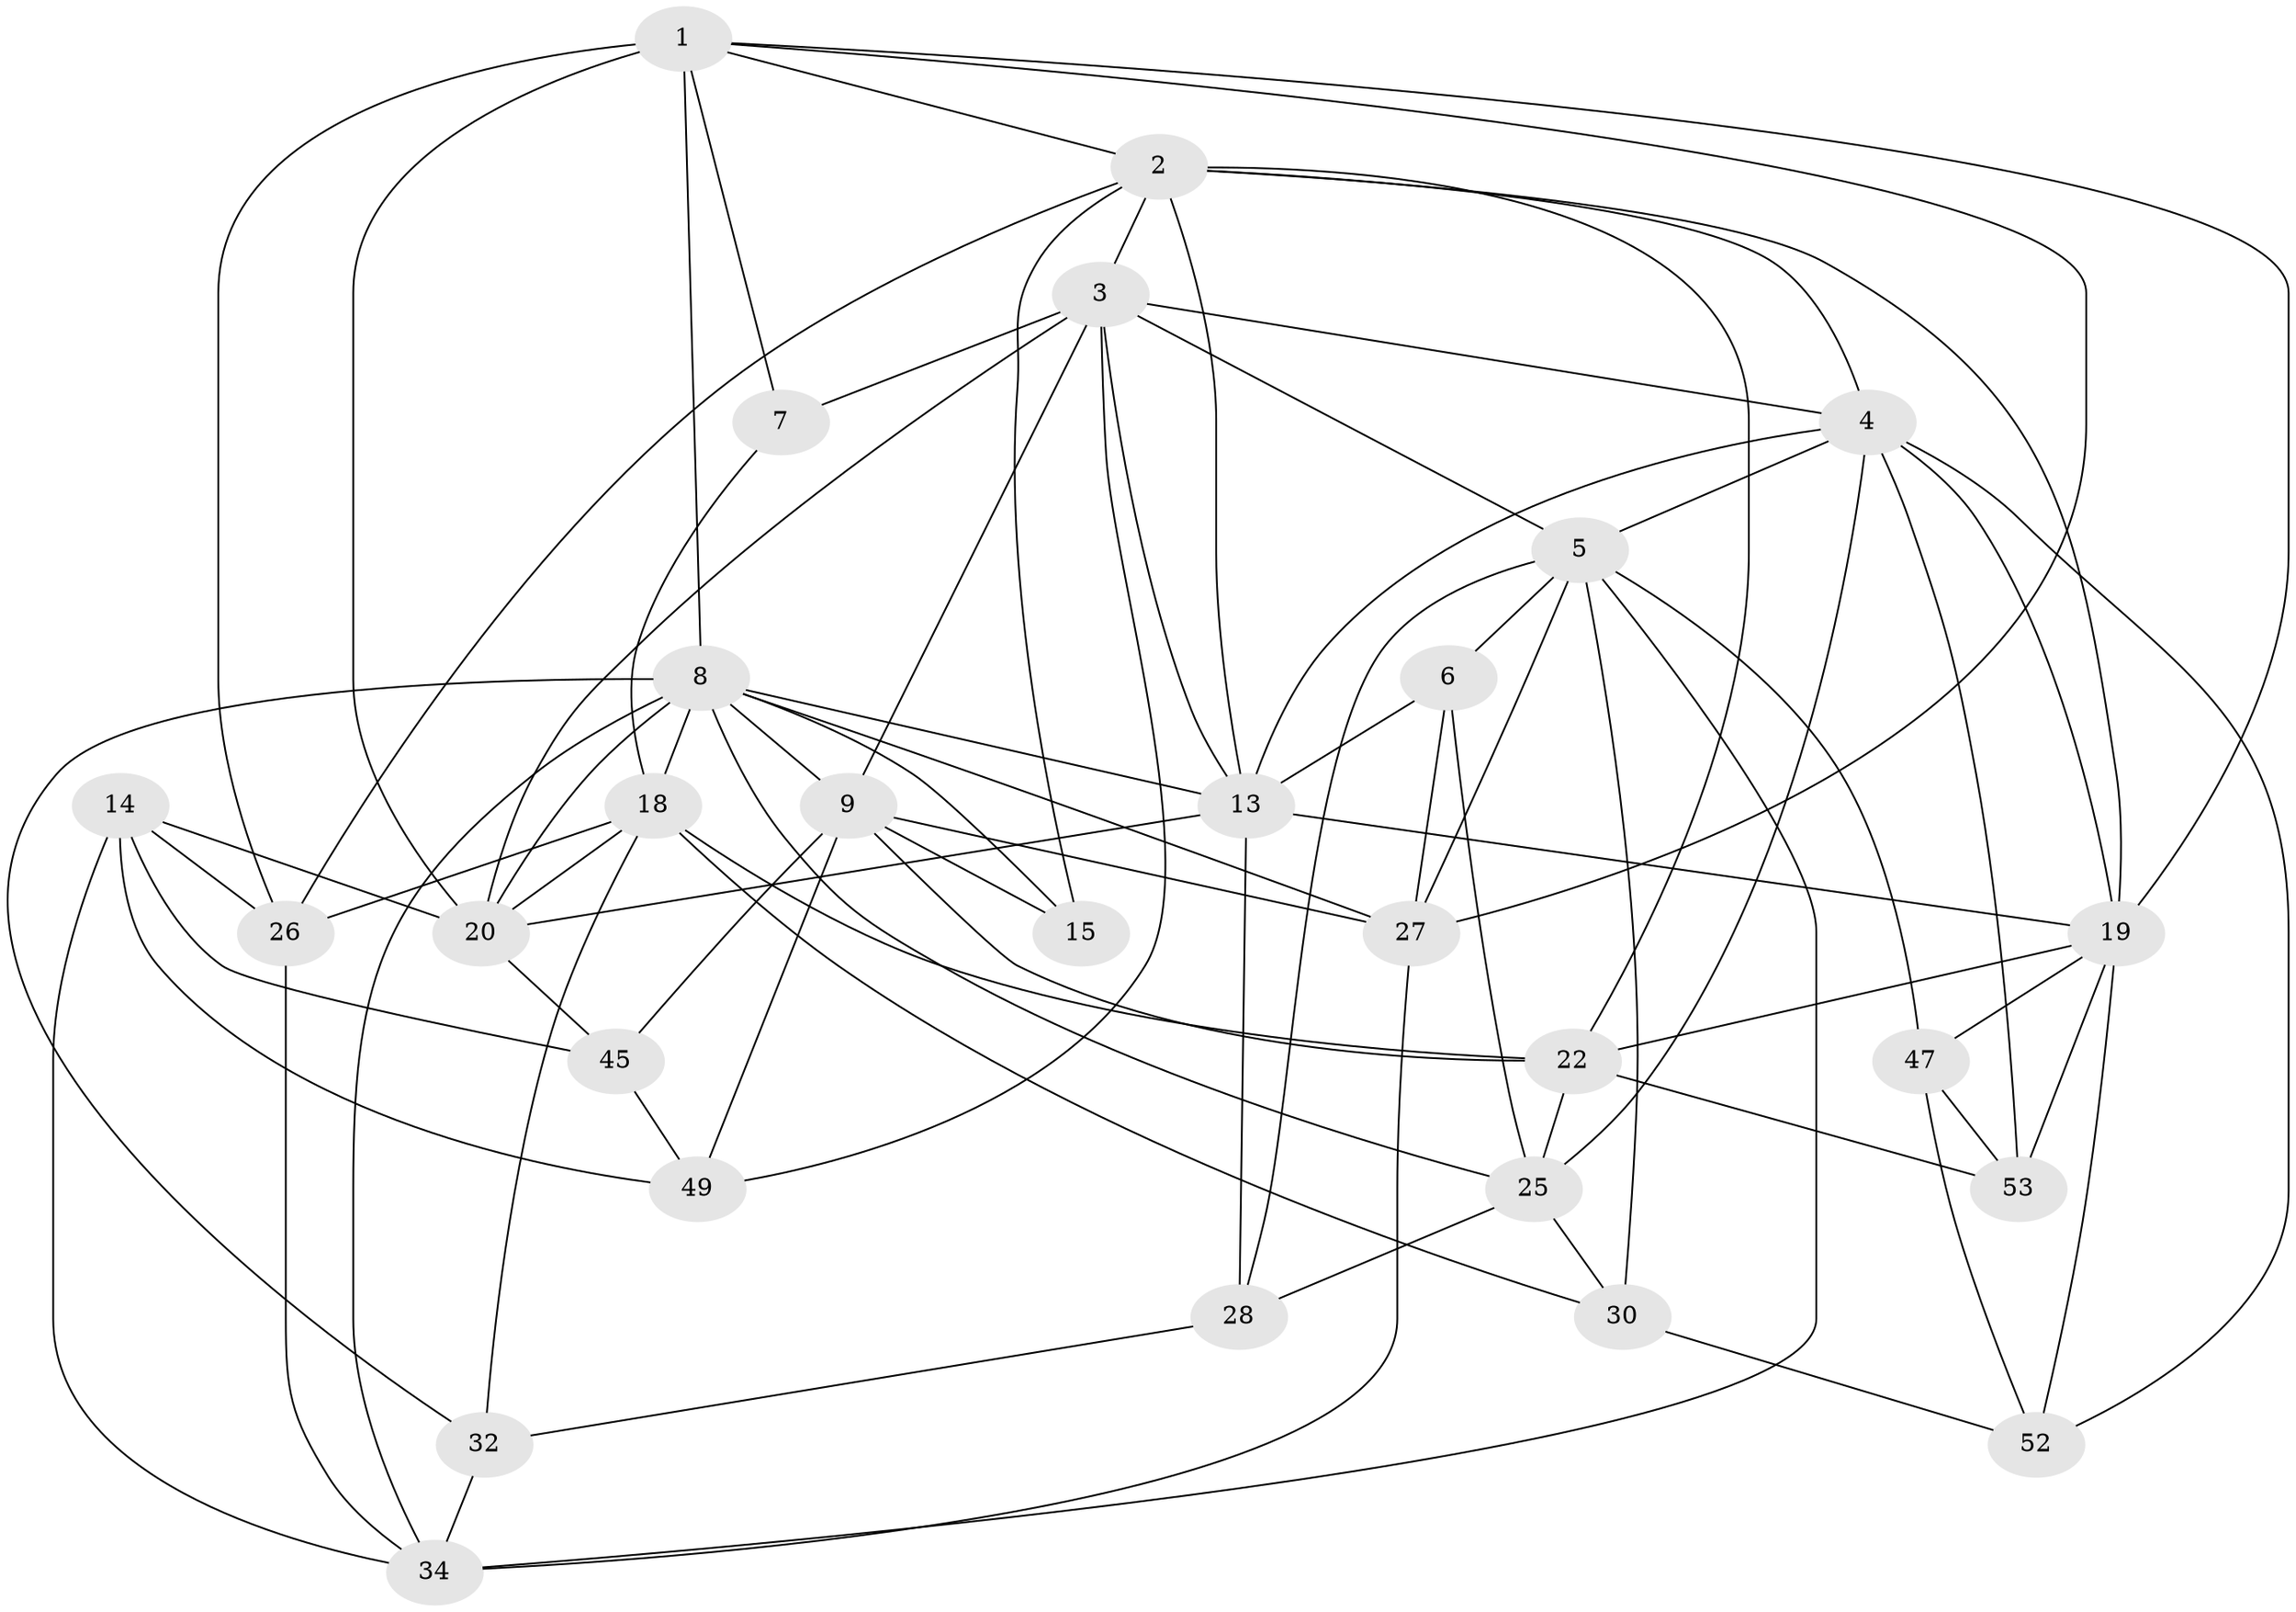 // original degree distribution, {4: 1.0}
// Generated by graph-tools (version 1.1) at 2025/16/03/09/25 04:16:35]
// undirected, 28 vertices, 81 edges
graph export_dot {
graph [start="1"]
  node [color=gray90,style=filled];
  1 [super="+11"];
  2 [super="+17"];
  3 [super="+37+12"];
  4 [super="+31"];
  5 [super="+16"];
  6;
  7;
  8 [super="+38+10"];
  9 [super="+55+41"];
  13 [super="+33+51"];
  14 [super="+56"];
  15;
  18 [super="+36"];
  19 [super="+39+21"];
  20 [super="+29+48"];
  22 [super="+24"];
  25 [super="+46"];
  26 [super="+35"];
  27 [super="+42"];
  28;
  30;
  32;
  34 [super="+40"];
  45;
  47;
  49;
  52;
  53;
  1 -- 2;
  1 -- 7 [weight=2];
  1 -- 26;
  1 -- 19;
  1 -- 20;
  1 -- 8;
  1 -- 27;
  2 -- 15;
  2 -- 26;
  2 -- 3;
  2 -- 4;
  2 -- 19;
  2 -- 22;
  2 -- 13;
  3 -- 5;
  3 -- 9;
  3 -- 49;
  3 -- 4;
  3 -- 7;
  3 -- 13;
  3 -- 20;
  4 -- 5;
  4 -- 52;
  4 -- 53;
  4 -- 19;
  4 -- 13;
  4 -- 25;
  5 -- 47;
  5 -- 34;
  5 -- 6;
  5 -- 27;
  5 -- 28;
  5 -- 30;
  6 -- 13;
  6 -- 27;
  6 -- 25;
  7 -- 18;
  8 -- 13;
  8 -- 34;
  8 -- 18;
  8 -- 9;
  8 -- 27;
  8 -- 15;
  8 -- 25;
  8 -- 32;
  8 -- 20;
  9 -- 45;
  9 -- 27;
  9 -- 15 [weight=2];
  9 -- 49;
  9 -- 22;
  13 -- 19;
  13 -- 28;
  13 -- 20;
  14 -- 26 [weight=2];
  14 -- 34;
  14 -- 49;
  14 -- 45;
  14 -- 20;
  18 -- 22;
  18 -- 20 [weight=2];
  18 -- 32;
  18 -- 26;
  18 -- 30;
  19 -- 53;
  19 -- 47;
  19 -- 52;
  19 -- 22;
  20 -- 45;
  22 -- 53;
  22 -- 25;
  25 -- 28;
  25 -- 30;
  26 -- 34;
  27 -- 34;
  28 -- 32;
  30 -- 52;
  32 -- 34;
  45 -- 49;
  47 -- 52;
  47 -- 53;
}
